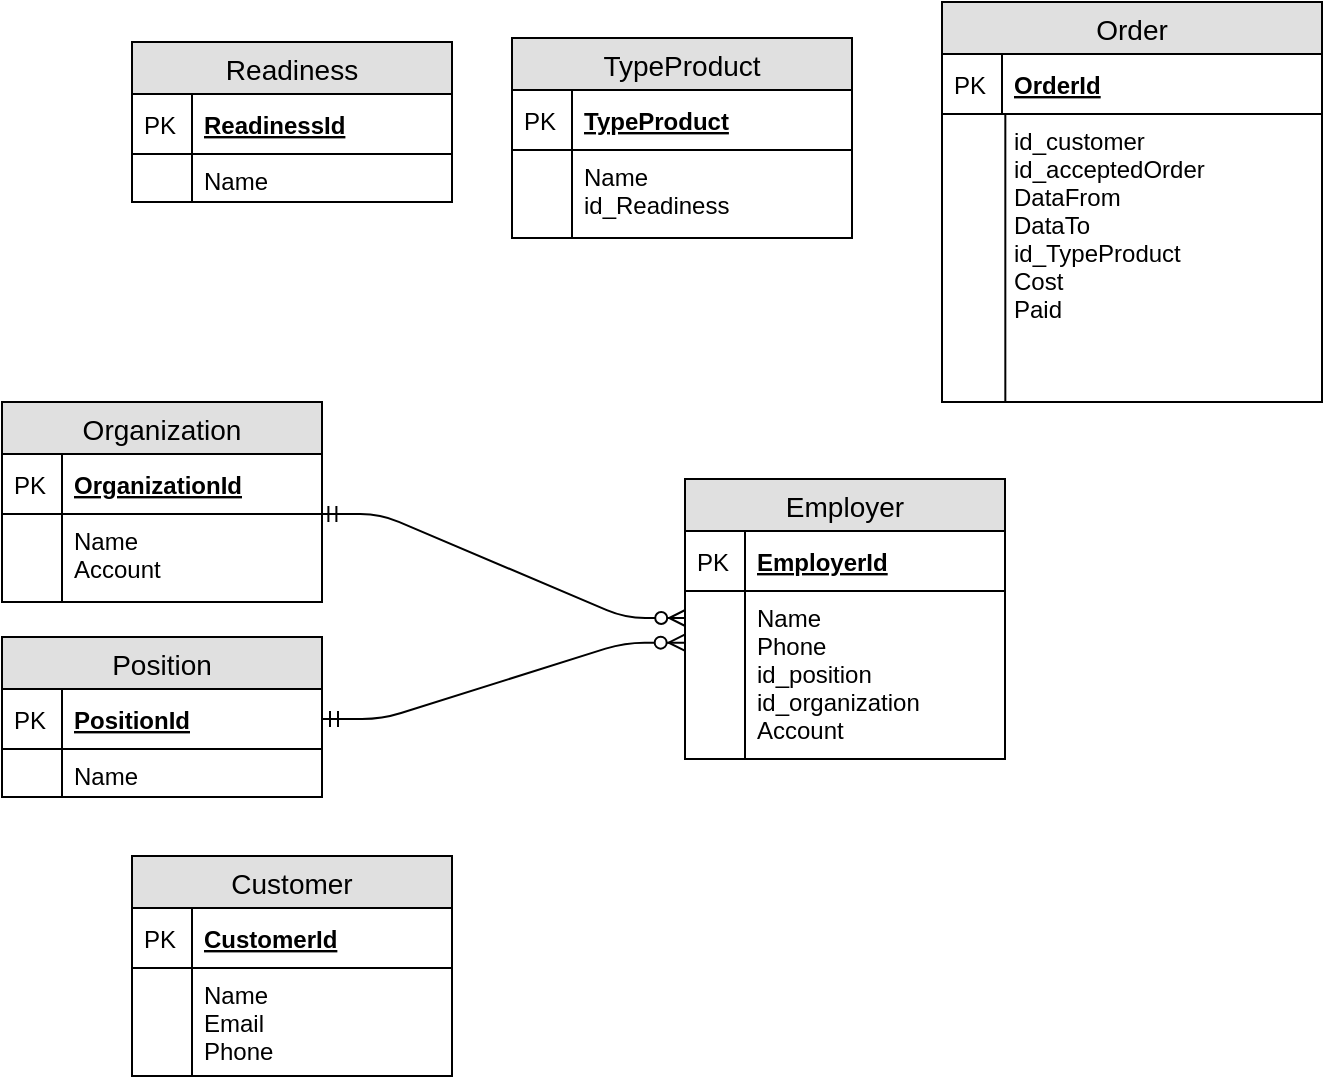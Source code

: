 <mxfile version="10.7.7" type="github"><diagram id="YFdl4ciAganTRu2MoI0J" name="Page-1"><mxGraphModel dx="1127" dy="454" grid="1" gridSize="10" guides="1" tooltips="1" connect="1" arrows="1" fold="1" page="1" pageScale="1" pageWidth="827" pageHeight="1169" math="0" shadow="0"><root><mxCell id="0"/><mxCell id="1" parent="0"/><mxCell id="rmj0zKUa3GS6nloVOOrS-1" value="TypeProduct" style="swimlane;fontStyle=0;childLayout=stackLayout;horizontal=1;startSize=26;fillColor=#e0e0e0;horizontalStack=0;resizeParent=1;resizeParentMax=0;resizeLast=0;collapsible=1;marginBottom=0;swimlaneFillColor=#ffffff;align=center;fontSize=14;" parent="1" vertex="1"><mxGeometry x="260" y="39" width="170" height="100" as="geometry"/></mxCell><mxCell id="rmj0zKUa3GS6nloVOOrS-2" value="TypeProduct" style="shape=partialRectangle;top=0;left=0;right=0;bottom=1;align=left;verticalAlign=middle;fillColor=none;spacingLeft=34;spacingRight=4;overflow=hidden;rotatable=0;points=[[0,0.5],[1,0.5]];portConstraint=eastwest;dropTarget=0;fontStyle=5;fontSize=12;" parent="rmj0zKUa3GS6nloVOOrS-1" vertex="1"><mxGeometry y="26" width="170" height="30" as="geometry"/></mxCell><mxCell id="rmj0zKUa3GS6nloVOOrS-3" value="PK" style="shape=partialRectangle;top=0;left=0;bottom=0;fillColor=none;align=left;verticalAlign=middle;spacingLeft=4;spacingRight=4;overflow=hidden;rotatable=0;points=[];portConstraint=eastwest;part=1;fontSize=12;" parent="rmj0zKUa3GS6nloVOOrS-2" vertex="1" connectable="0"><mxGeometry width="30" height="30" as="geometry"/></mxCell><mxCell id="rmj0zKUa3GS6nloVOOrS-4" value="Name&#10;id_Readiness&#10;" style="shape=partialRectangle;top=0;left=0;right=0;bottom=0;align=left;verticalAlign=top;fillColor=none;spacingLeft=34;spacingRight=4;overflow=hidden;rotatable=0;points=[[0,0.5],[1,0.5]];portConstraint=eastwest;dropTarget=0;fontSize=12;" parent="rmj0zKUa3GS6nloVOOrS-1" vertex="1"><mxGeometry y="56" width="170" height="44" as="geometry"/></mxCell><mxCell id="rmj0zKUa3GS6nloVOOrS-5" value="" style="shape=partialRectangle;top=0;left=0;bottom=0;fillColor=none;align=left;verticalAlign=top;spacingLeft=4;spacingRight=4;overflow=hidden;rotatable=0;points=[];portConstraint=eastwest;part=1;fontSize=12;" parent="rmj0zKUa3GS6nloVOOrS-4" vertex="1" connectable="0"><mxGeometry width="30" height="44" as="geometry"/></mxCell><mxCell id="rmj0zKUa3GS6nloVOOrS-12" value="Order" style="swimlane;fontStyle=0;childLayout=stackLayout;horizontal=1;startSize=26;fillColor=#e0e0e0;horizontalStack=0;resizeParent=1;resizeParentMax=0;resizeLast=0;collapsible=1;marginBottom=0;swimlaneFillColor=#ffffff;align=center;fontSize=14;" parent="1" vertex="1"><mxGeometry x="475" y="21" width="190" height="200" as="geometry"/></mxCell><mxCell id="rmj0zKUa3GS6nloVOOrS-13" value="OrderId" style="shape=partialRectangle;top=0;left=0;right=0;bottom=1;align=left;verticalAlign=middle;fillColor=none;spacingLeft=34;spacingRight=4;overflow=hidden;rotatable=0;points=[[0,0.5],[1,0.5]];portConstraint=eastwest;dropTarget=0;fontStyle=5;fontSize=12;" parent="rmj0zKUa3GS6nloVOOrS-12" vertex="1"><mxGeometry y="26" width="190" height="30" as="geometry"/></mxCell><mxCell id="rmj0zKUa3GS6nloVOOrS-14" value="PK" style="shape=partialRectangle;top=0;left=0;bottom=0;fillColor=none;align=left;verticalAlign=middle;spacingLeft=4;spacingRight=4;overflow=hidden;rotatable=0;points=[];portConstraint=eastwest;part=1;fontSize=12;" parent="rmj0zKUa3GS6nloVOOrS-13" vertex="1" connectable="0"><mxGeometry width="30" height="30" as="geometry"/></mxCell><mxCell id="rmj0zKUa3GS6nloVOOrS-15" value="id_customer&#10;id_acceptedOrder&#10;DataFrom&#10;DataTo&#10;id_TypeProduct&#10;Cost&#10;Paid&#10;" style="shape=partialRectangle;top=0;left=0;right=0;bottom=0;align=left;verticalAlign=top;fillColor=none;spacingLeft=34;spacingRight=4;overflow=hidden;rotatable=0;points=[[0,0.5],[1,0.5]];portConstraint=eastwest;dropTarget=0;fontSize=12;" parent="rmj0zKUa3GS6nloVOOrS-12" vertex="1"><mxGeometry y="56" width="190" height="144" as="geometry"/></mxCell><mxCell id="rmj0zKUa3GS6nloVOOrS-16" value="" style="shape=partialRectangle;top=0;left=0;bottom=0;fillColor=none;align=left;verticalAlign=top;spacingLeft=4;spacingRight=4;overflow=hidden;rotatable=0;points=[];portConstraint=eastwest;part=1;fontSize=12;" parent="rmj0zKUa3GS6nloVOOrS-15" vertex="1" connectable="0"><mxGeometry width="31.667" height="144" as="geometry"/></mxCell><mxCell id="rmj0zKUa3GS6nloVOOrS-24" value="Readiness" style="swimlane;fontStyle=0;childLayout=stackLayout;horizontal=1;startSize=26;fillColor=#e0e0e0;horizontalStack=0;resizeParent=1;resizeParentMax=0;resizeLast=0;collapsible=1;marginBottom=0;swimlaneFillColor=#ffffff;align=center;fontSize=14;" parent="1" vertex="1"><mxGeometry x="70" y="41" width="160" height="80" as="geometry"/></mxCell><mxCell id="rmj0zKUa3GS6nloVOOrS-25" value="ReadinessId" style="shape=partialRectangle;top=0;left=0;right=0;bottom=1;align=left;verticalAlign=middle;fillColor=none;spacingLeft=34;spacingRight=4;overflow=hidden;rotatable=0;points=[[0,0.5],[1,0.5]];portConstraint=eastwest;dropTarget=0;fontStyle=5;fontSize=12;" parent="rmj0zKUa3GS6nloVOOrS-24" vertex="1"><mxGeometry y="26" width="160" height="30" as="geometry"/></mxCell><mxCell id="rmj0zKUa3GS6nloVOOrS-26" value="PK" style="shape=partialRectangle;top=0;left=0;bottom=0;fillColor=none;align=left;verticalAlign=middle;spacingLeft=4;spacingRight=4;overflow=hidden;rotatable=0;points=[];portConstraint=eastwest;part=1;fontSize=12;" parent="rmj0zKUa3GS6nloVOOrS-25" vertex="1" connectable="0"><mxGeometry width="30" height="30" as="geometry"/></mxCell><mxCell id="rmj0zKUa3GS6nloVOOrS-27" value="Name&#10;&#10;" style="shape=partialRectangle;top=0;left=0;right=0;bottom=0;align=left;verticalAlign=top;fillColor=none;spacingLeft=34;spacingRight=4;overflow=hidden;rotatable=0;points=[[0,0.5],[1,0.5]];portConstraint=eastwest;dropTarget=0;fontSize=12;" parent="rmj0zKUa3GS6nloVOOrS-24" vertex="1"><mxGeometry y="56" width="160" height="24" as="geometry"/></mxCell><mxCell id="rmj0zKUa3GS6nloVOOrS-28" value="" style="shape=partialRectangle;top=0;left=0;bottom=0;fillColor=none;align=left;verticalAlign=top;spacingLeft=4;spacingRight=4;overflow=hidden;rotatable=0;points=[];portConstraint=eastwest;part=1;fontSize=12;" parent="rmj0zKUa3GS6nloVOOrS-27" vertex="1" connectable="0"><mxGeometry width="30" height="24" as="geometry"/></mxCell><mxCell id="ByTm6KzznvZcm_2YPK7H-12" value="Customer" style="swimlane;fontStyle=0;childLayout=stackLayout;horizontal=1;startSize=26;fillColor=#e0e0e0;horizontalStack=0;resizeParent=1;resizeParentMax=0;resizeLast=0;collapsible=1;marginBottom=0;swimlaneFillColor=#ffffff;align=center;fontSize=14;" vertex="1" parent="1"><mxGeometry x="70" y="448" width="160" height="110" as="geometry"/></mxCell><mxCell id="ByTm6KzznvZcm_2YPK7H-13" value="CustomerId" style="shape=partialRectangle;top=0;left=0;right=0;bottom=1;align=left;verticalAlign=middle;fillColor=none;spacingLeft=34;spacingRight=4;overflow=hidden;rotatable=0;points=[[0,0.5],[1,0.5]];portConstraint=eastwest;dropTarget=0;fontStyle=5;fontSize=12;" vertex="1" parent="ByTm6KzznvZcm_2YPK7H-12"><mxGeometry y="26" width="160" height="30" as="geometry"/></mxCell><mxCell id="ByTm6KzznvZcm_2YPK7H-14" value="PK" style="shape=partialRectangle;top=0;left=0;bottom=0;fillColor=none;align=left;verticalAlign=middle;spacingLeft=4;spacingRight=4;overflow=hidden;rotatable=0;points=[];portConstraint=eastwest;part=1;fontSize=12;" vertex="1" connectable="0" parent="ByTm6KzznvZcm_2YPK7H-13"><mxGeometry width="30" height="30" as="geometry"/></mxCell><mxCell id="ByTm6KzznvZcm_2YPK7H-15" value="Name&#10;Email&#10;Phone&#10;" style="shape=partialRectangle;top=0;left=0;right=0;bottom=0;align=left;verticalAlign=top;fillColor=none;spacingLeft=34;spacingRight=4;overflow=hidden;rotatable=0;points=[[0,0.5],[1,0.5]];portConstraint=eastwest;dropTarget=0;fontSize=12;" vertex="1" parent="ByTm6KzznvZcm_2YPK7H-12"><mxGeometry y="56" width="160" height="54" as="geometry"/></mxCell><mxCell id="ByTm6KzznvZcm_2YPK7H-16" value="" style="shape=partialRectangle;top=0;left=0;bottom=0;fillColor=none;align=left;verticalAlign=top;spacingLeft=4;spacingRight=4;overflow=hidden;rotatable=0;points=[];portConstraint=eastwest;part=1;fontSize=12;" vertex="1" connectable="0" parent="ByTm6KzznvZcm_2YPK7H-15"><mxGeometry width="30" height="54.0" as="geometry"/></mxCell><mxCell id="ByTm6KzznvZcm_2YPK7H-45" value="Employer" style="swimlane;fontStyle=0;childLayout=stackLayout;horizontal=1;startSize=26;fillColor=#e0e0e0;horizontalStack=0;resizeParent=1;resizeParentMax=0;resizeLast=0;collapsible=1;marginBottom=0;swimlaneFillColor=#ffffff;align=center;fontSize=14;" vertex="1" parent="1"><mxGeometry x="346.5" y="259.5" width="160" height="140" as="geometry"/></mxCell><mxCell id="ByTm6KzznvZcm_2YPK7H-46" value="EmployerId" style="shape=partialRectangle;top=0;left=0;right=0;bottom=1;align=left;verticalAlign=middle;fillColor=none;spacingLeft=34;spacingRight=4;overflow=hidden;rotatable=0;points=[[0,0.5],[1,0.5]];portConstraint=eastwest;dropTarget=0;fontStyle=5;fontSize=12;" vertex="1" parent="ByTm6KzznvZcm_2YPK7H-45"><mxGeometry y="26" width="160" height="30" as="geometry"/></mxCell><mxCell id="ByTm6KzznvZcm_2YPK7H-47" value="PK" style="shape=partialRectangle;top=0;left=0;bottom=0;fillColor=none;align=left;verticalAlign=middle;spacingLeft=4;spacingRight=4;overflow=hidden;rotatable=0;points=[];portConstraint=eastwest;part=1;fontSize=12;" vertex="1" connectable="0" parent="ByTm6KzznvZcm_2YPK7H-46"><mxGeometry width="30" height="30" as="geometry"/></mxCell><mxCell id="ByTm6KzznvZcm_2YPK7H-48" value="Name&#10;Phone&#10;id_position&#10;id_organization&#10;Account&#10;" style="shape=partialRectangle;top=0;left=0;right=0;bottom=0;align=left;verticalAlign=top;fillColor=none;spacingLeft=34;spacingRight=4;overflow=hidden;rotatable=0;points=[[0,0.5],[1,0.5]];portConstraint=eastwest;dropTarget=0;fontSize=12;" vertex="1" parent="ByTm6KzznvZcm_2YPK7H-45"><mxGeometry y="56" width="160" height="74" as="geometry"/></mxCell><mxCell id="ByTm6KzznvZcm_2YPK7H-49" value="" style="shape=partialRectangle;top=0;left=0;bottom=0;fillColor=none;align=left;verticalAlign=top;spacingLeft=4;spacingRight=4;overflow=hidden;rotatable=0;points=[];portConstraint=eastwest;part=1;fontSize=12;" vertex="1" connectable="0" parent="ByTm6KzznvZcm_2YPK7H-48"><mxGeometry width="30" height="74" as="geometry"/></mxCell><mxCell id="ByTm6KzznvZcm_2YPK7H-54" value="" style="shape=partialRectangle;top=0;left=0;right=0;bottom=0;align=left;verticalAlign=top;fillColor=none;spacingLeft=34;spacingRight=4;overflow=hidden;rotatable=0;points=[[0,0.5],[1,0.5]];portConstraint=eastwest;dropTarget=0;fontSize=12;" vertex="1" parent="ByTm6KzznvZcm_2YPK7H-45"><mxGeometry y="130" width="160" height="10" as="geometry"/></mxCell><mxCell id="ByTm6KzznvZcm_2YPK7H-55" value="" style="shape=partialRectangle;top=0;left=0;bottom=0;fillColor=none;align=left;verticalAlign=top;spacingLeft=4;spacingRight=4;overflow=hidden;rotatable=0;points=[];portConstraint=eastwest;part=1;fontSize=12;" vertex="1" connectable="0" parent="ByTm6KzznvZcm_2YPK7H-54"><mxGeometry width="30" height="10" as="geometry"/></mxCell><mxCell id="ByTm6KzznvZcm_2YPK7H-56" value="Organization" style="swimlane;fontStyle=0;childLayout=stackLayout;horizontal=1;startSize=26;fillColor=#e0e0e0;horizontalStack=0;resizeParent=1;resizeParentMax=0;resizeLast=0;collapsible=1;marginBottom=0;swimlaneFillColor=#ffffff;align=center;fontSize=14;" vertex="1" parent="1"><mxGeometry x="5" y="221" width="160" height="100" as="geometry"/></mxCell><mxCell id="ByTm6KzznvZcm_2YPK7H-57" value="OrganizationId" style="shape=partialRectangle;top=0;left=0;right=0;bottom=1;align=left;verticalAlign=middle;fillColor=none;spacingLeft=34;spacingRight=4;overflow=hidden;rotatable=0;points=[[0,0.5],[1,0.5]];portConstraint=eastwest;dropTarget=0;fontStyle=5;fontSize=12;" vertex="1" parent="ByTm6KzznvZcm_2YPK7H-56"><mxGeometry y="26" width="160" height="30" as="geometry"/></mxCell><mxCell id="ByTm6KzznvZcm_2YPK7H-58" value="PK" style="shape=partialRectangle;top=0;left=0;bottom=0;fillColor=none;align=left;verticalAlign=middle;spacingLeft=4;spacingRight=4;overflow=hidden;rotatable=0;points=[];portConstraint=eastwest;part=1;fontSize=12;" vertex="1" connectable="0" parent="ByTm6KzznvZcm_2YPK7H-57"><mxGeometry width="30" height="30" as="geometry"/></mxCell><mxCell id="ByTm6KzznvZcm_2YPK7H-59" value="Name&#10;Account&#10;" style="shape=partialRectangle;top=0;left=0;right=0;bottom=0;align=left;verticalAlign=top;fillColor=none;spacingLeft=34;spacingRight=4;overflow=hidden;rotatable=0;points=[[0,0.5],[1,0.5]];portConstraint=eastwest;dropTarget=0;fontSize=12;" vertex="1" parent="ByTm6KzznvZcm_2YPK7H-56"><mxGeometry y="56" width="160" height="34" as="geometry"/></mxCell><mxCell id="ByTm6KzznvZcm_2YPK7H-60" value="" style="shape=partialRectangle;top=0;left=0;bottom=0;fillColor=none;align=left;verticalAlign=top;spacingLeft=4;spacingRight=4;overflow=hidden;rotatable=0;points=[];portConstraint=eastwest;part=1;fontSize=12;" vertex="1" connectable="0" parent="ByTm6KzznvZcm_2YPK7H-59"><mxGeometry width="30" height="34" as="geometry"/></mxCell><mxCell id="ByTm6KzznvZcm_2YPK7H-65" value="" style="shape=partialRectangle;top=0;left=0;right=0;bottom=0;align=left;verticalAlign=top;fillColor=none;spacingLeft=34;spacingRight=4;overflow=hidden;rotatable=0;points=[[0,0.5],[1,0.5]];portConstraint=eastwest;dropTarget=0;fontSize=12;" vertex="1" parent="ByTm6KzznvZcm_2YPK7H-56"><mxGeometry y="90" width="160" height="10" as="geometry"/></mxCell><mxCell id="ByTm6KzznvZcm_2YPK7H-66" value="" style="shape=partialRectangle;top=0;left=0;bottom=0;fillColor=none;align=left;verticalAlign=top;spacingLeft=4;spacingRight=4;overflow=hidden;rotatable=0;points=[];portConstraint=eastwest;part=1;fontSize=12;" vertex="1" connectable="0" parent="ByTm6KzznvZcm_2YPK7H-65"><mxGeometry width="30" height="10" as="geometry"/></mxCell><mxCell id="ByTm6KzznvZcm_2YPK7H-67" value="Position" style="swimlane;fontStyle=0;childLayout=stackLayout;horizontal=1;startSize=26;fillColor=#e0e0e0;horizontalStack=0;resizeParent=1;resizeParentMax=0;resizeLast=0;collapsible=1;marginBottom=0;swimlaneFillColor=#ffffff;align=center;fontSize=14;" vertex="1" parent="1"><mxGeometry x="5" y="338.5" width="160" height="80" as="geometry"/></mxCell><mxCell id="ByTm6KzznvZcm_2YPK7H-68" value="PositionId" style="shape=partialRectangle;top=0;left=0;right=0;bottom=1;align=left;verticalAlign=middle;fillColor=none;spacingLeft=34;spacingRight=4;overflow=hidden;rotatable=0;points=[[0,0.5],[1,0.5]];portConstraint=eastwest;dropTarget=0;fontStyle=5;fontSize=12;" vertex="1" parent="ByTm6KzznvZcm_2YPK7H-67"><mxGeometry y="26" width="160" height="30" as="geometry"/></mxCell><mxCell id="ByTm6KzznvZcm_2YPK7H-69" value="PK" style="shape=partialRectangle;top=0;left=0;bottom=0;fillColor=none;align=left;verticalAlign=middle;spacingLeft=4;spacingRight=4;overflow=hidden;rotatable=0;points=[];portConstraint=eastwest;part=1;fontSize=12;" vertex="1" connectable="0" parent="ByTm6KzznvZcm_2YPK7H-68"><mxGeometry width="30" height="30" as="geometry"/></mxCell><mxCell id="ByTm6KzznvZcm_2YPK7H-70" value="Name&#10;&#10;" style="shape=partialRectangle;top=0;left=0;right=0;bottom=0;align=left;verticalAlign=top;fillColor=none;spacingLeft=34;spacingRight=4;overflow=hidden;rotatable=0;points=[[0,0.5],[1,0.5]];portConstraint=eastwest;dropTarget=0;fontSize=12;" vertex="1" parent="ByTm6KzznvZcm_2YPK7H-67"><mxGeometry y="56" width="160" height="24" as="geometry"/></mxCell><mxCell id="ByTm6KzznvZcm_2YPK7H-71" value="" style="shape=partialRectangle;top=0;left=0;bottom=0;fillColor=none;align=left;verticalAlign=top;spacingLeft=4;spacingRight=4;overflow=hidden;rotatable=0;points=[];portConstraint=eastwest;part=1;fontSize=12;" vertex="1" connectable="0" parent="ByTm6KzznvZcm_2YPK7H-70"><mxGeometry width="30" height="24" as="geometry"/></mxCell><mxCell id="ByTm6KzznvZcm_2YPK7H-73" value="" style="edgeStyle=entityRelationEdgeStyle;fontSize=12;html=1;endArrow=ERzeroToMany;startArrow=ERmandOne;entryX=-0.001;entryY=0.349;entryDx=0;entryDy=0;entryPerimeter=0;exitX=1;exitY=0.5;exitDx=0;exitDy=0;" edge="1" parent="1" source="ByTm6KzznvZcm_2YPK7H-68" target="ByTm6KzznvZcm_2YPK7H-48"><mxGeometry width="100" height="100" relative="1" as="geometry"><mxPoint x="160" y="400" as="sourcePoint"/><mxPoint x="410" y="380" as="targetPoint"/></mxGeometry></mxCell><mxCell id="ByTm6KzznvZcm_2YPK7H-74" value="" style="edgeStyle=entityRelationEdgeStyle;fontSize=12;html=1;endArrow=ERzeroToMany;startArrow=ERmandOne;entryX=0.001;entryY=0.196;entryDx=0;entryDy=0;entryPerimeter=0;exitX=0.995;exitY=0.029;exitDx=0;exitDy=0;exitPerimeter=0;" edge="1" parent="1"><mxGeometry width="100" height="100" relative="1" as="geometry"><mxPoint x="164.2" y="277" as="sourcePoint"/><mxPoint x="346.6" y="329" as="targetPoint"/></mxGeometry></mxCell></root></mxGraphModel></diagram></mxfile>